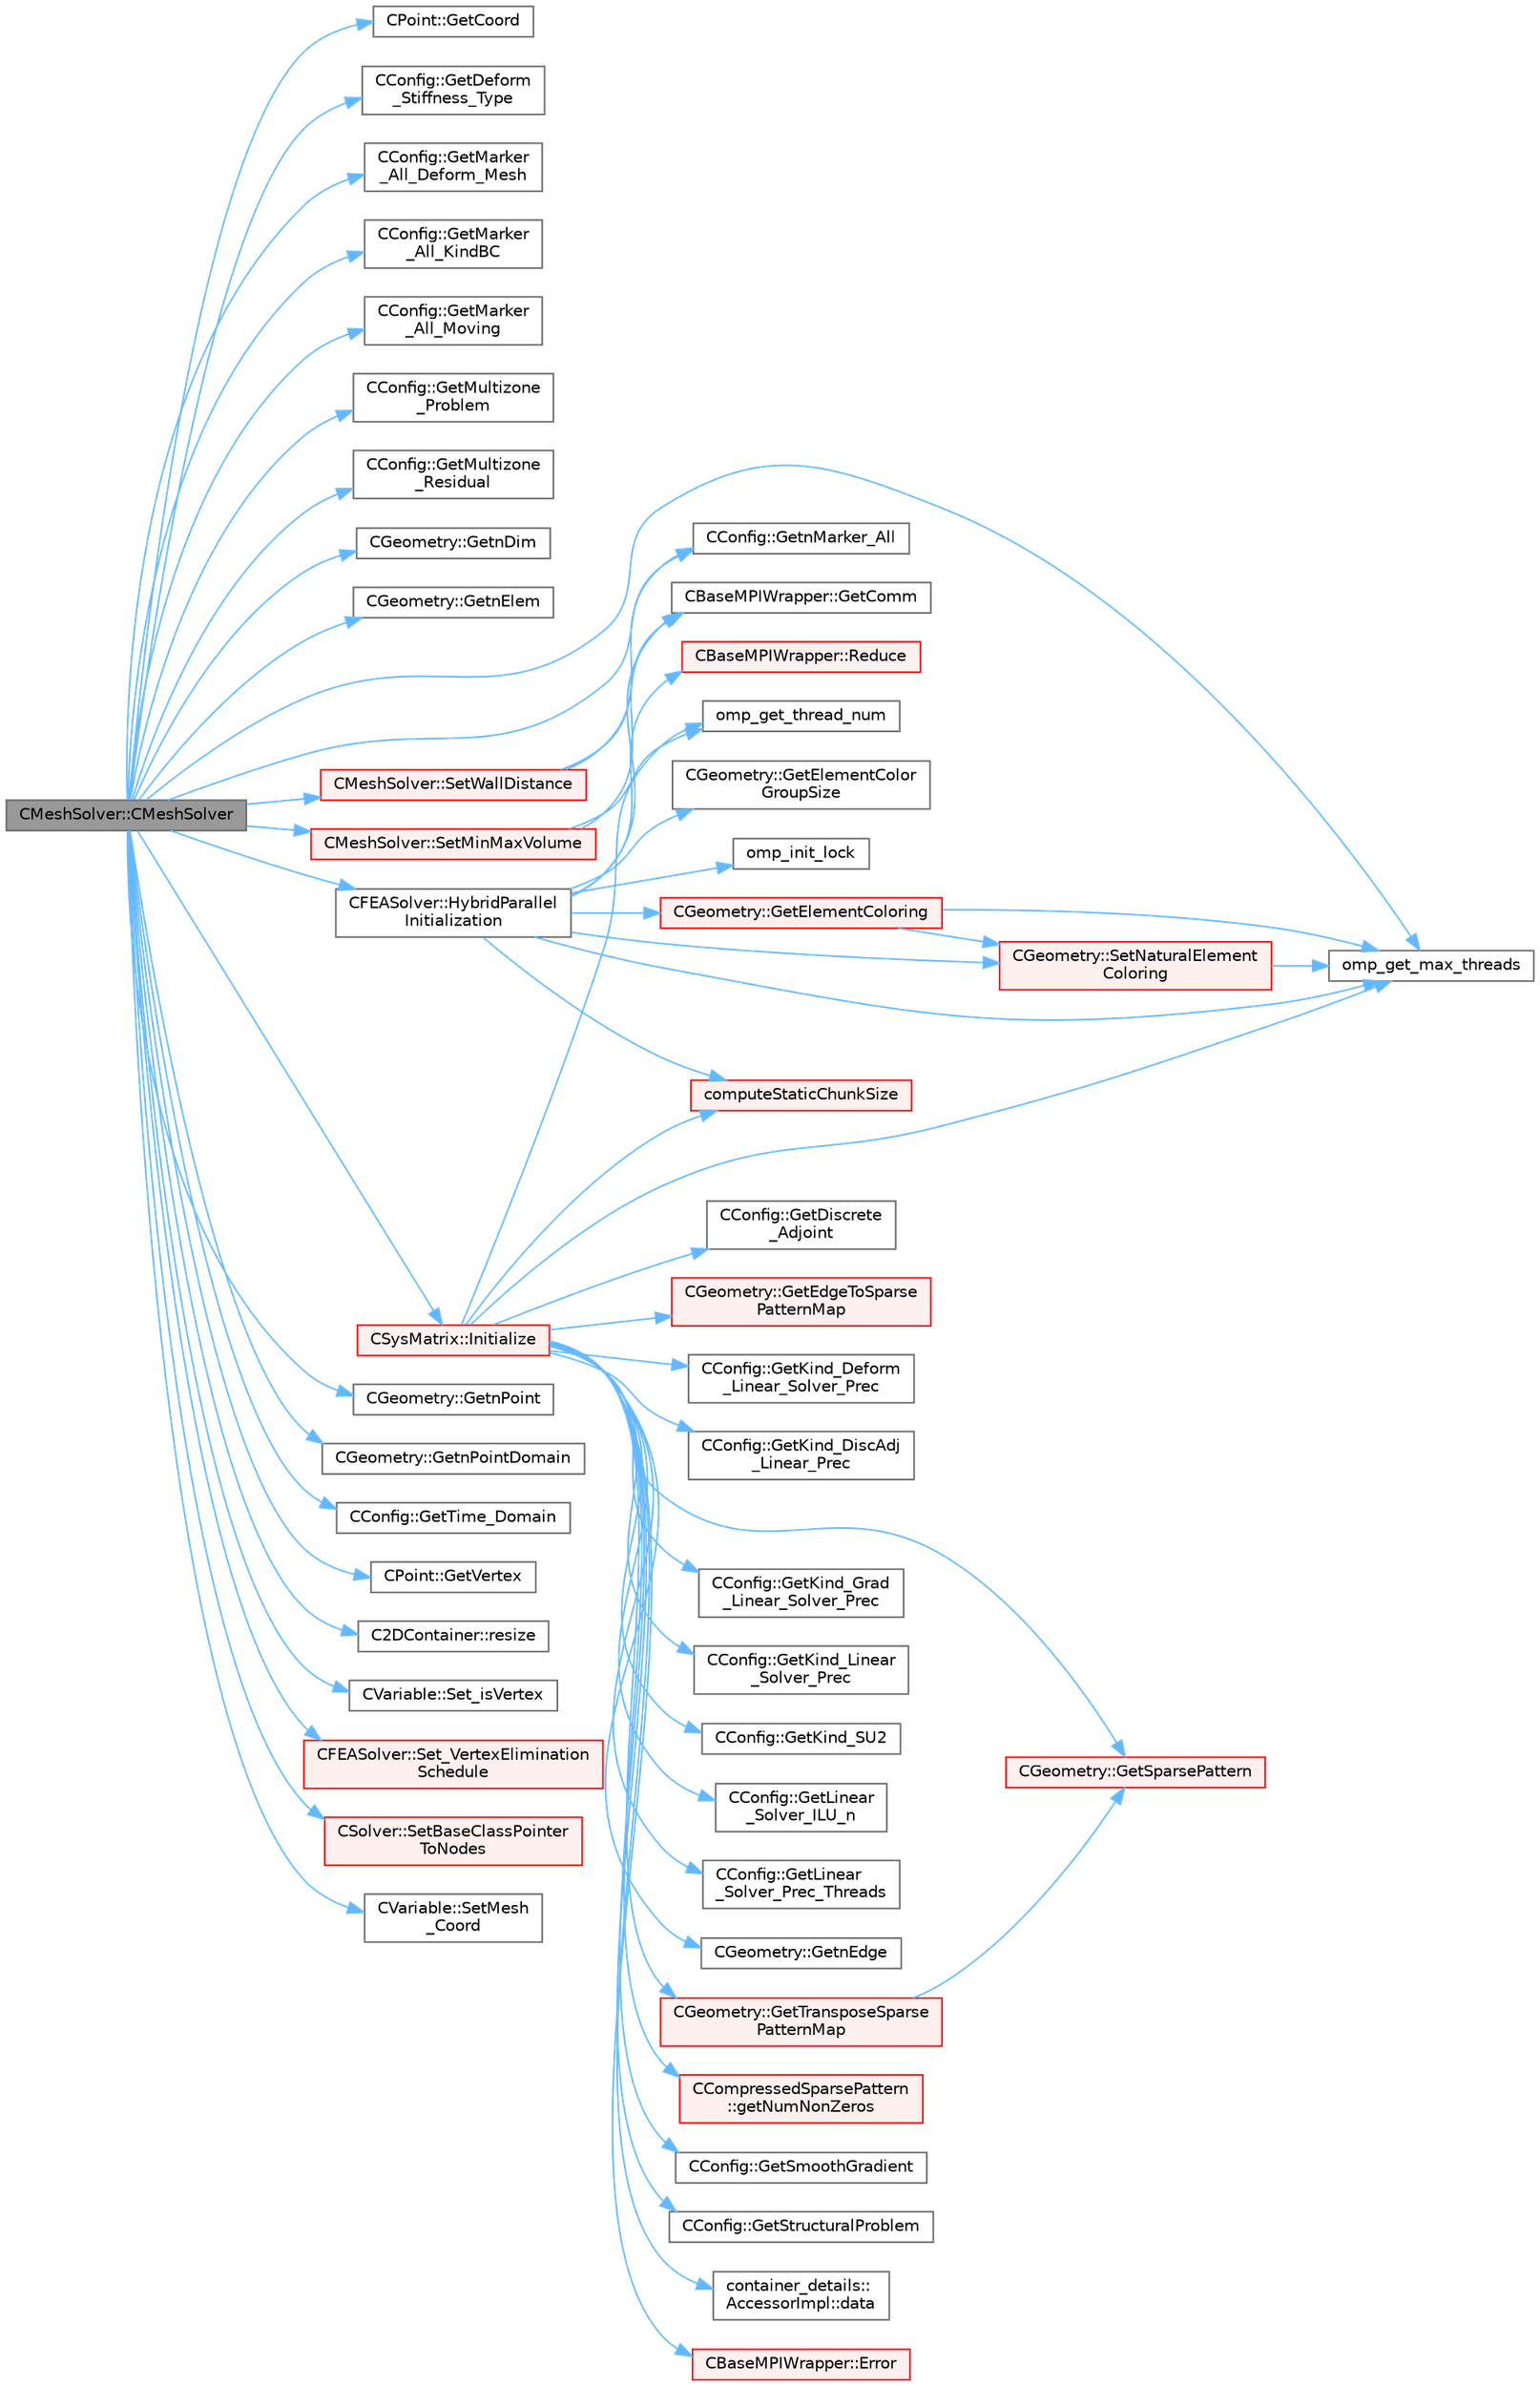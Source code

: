 digraph "CMeshSolver::CMeshSolver"
{
 // LATEX_PDF_SIZE
  bgcolor="transparent";
  edge [fontname=Helvetica,fontsize=10,labelfontname=Helvetica,labelfontsize=10];
  node [fontname=Helvetica,fontsize=10,shape=box,height=0.2,width=0.4];
  rankdir="LR";
  Node1 [id="Node000001",label="CMeshSolver::CMeshSolver",height=0.2,width=0.4,color="gray40", fillcolor="grey60", style="filled", fontcolor="black",tooltip="Constructor of the class."];
  Node1 -> Node2 [id="edge1_Node000001_Node000002",color="steelblue1",style="solid",tooltip=" "];
  Node2 [id="Node000002",label="CPoint::GetCoord",height=0.2,width=0.4,color="grey40", fillcolor="white", style="filled",URL="$classCPoint.html#ab16c29dd03911529cd73bf467c313179",tooltip="Get the coordinates dor the control volume."];
  Node1 -> Node3 [id="edge2_Node000001_Node000003",color="steelblue1",style="solid",tooltip=" "];
  Node3 [id="Node000003",label="CConfig::GetDeform\l_Stiffness_Type",height=0.2,width=0.4,color="grey40", fillcolor="white", style="filled",URL="$classCConfig.html#ab62038a9661de64bfe3cf8c19eeb773a",tooltip="Get the type of stiffness to impose for FEA mesh deformation."];
  Node1 -> Node4 [id="edge3_Node000001_Node000004",color="steelblue1",style="solid",tooltip=" "];
  Node4 [id="Node000004",label="CConfig::GetMarker\l_All_Deform_Mesh",height=0.2,width=0.4,color="grey40", fillcolor="white", style="filled",URL="$classCConfig.html#af2b7f4beda04f2a41c9b922987a5df26",tooltip="Get whether marker val_marker is a DEFORM_MESH marker."];
  Node1 -> Node5 [id="edge4_Node000001_Node000005",color="steelblue1",style="solid",tooltip=" "];
  Node5 [id="Node000005",label="CConfig::GetMarker\l_All_KindBC",height=0.2,width=0.4,color="grey40", fillcolor="white", style="filled",URL="$classCConfig.html#ae003cd8f406eaaa91849a774c9a20730",tooltip="Get the kind of boundary for each marker."];
  Node1 -> Node6 [id="edge5_Node000001_Node000006",color="steelblue1",style="solid",tooltip=" "];
  Node6 [id="Node000006",label="CConfig::GetMarker\l_All_Moving",height=0.2,width=0.4,color="grey40", fillcolor="white", style="filled",URL="$classCConfig.html#aa92e30407f9aaad234c7a557019cd3c5",tooltip="Get the motion information for a marker val_marker."];
  Node1 -> Node7 [id="edge6_Node000001_Node000007",color="steelblue1",style="solid",tooltip=" "];
  Node7 [id="Node000007",label="CConfig::GetMultizone\l_Problem",height=0.2,width=0.4,color="grey40", fillcolor="white", style="filled",URL="$classCConfig.html#abafdda03255a7f71a9701ded02f6d231",tooltip="Get whether the simulation we are running is a multizone simulation."];
  Node1 -> Node8 [id="edge7_Node000001_Node000008",color="steelblue1",style="solid",tooltip=" "];
  Node8 [id="Node000008",label="CConfig::GetMultizone\l_Residual",height=0.2,width=0.4,color="grey40", fillcolor="white", style="filled",URL="$classCConfig.html#a146929508ca21f46fd0adcbc578b17f7",tooltip="Check if the mesh read supports multiple zones."];
  Node1 -> Node9 [id="edge8_Node000001_Node000009",color="steelblue1",style="solid",tooltip=" "];
  Node9 [id="Node000009",label="CGeometry::GetnDim",height=0.2,width=0.4,color="grey40", fillcolor="white", style="filled",URL="$classCGeometry.html#ace7f7fe876f629f5bd5f92d4805a1a4b",tooltip="Get number of coordinates."];
  Node1 -> Node10 [id="edge9_Node000001_Node000010",color="steelblue1",style="solid",tooltip=" "];
  Node10 [id="Node000010",label="CGeometry::GetnElem",height=0.2,width=0.4,color="grey40", fillcolor="white", style="filled",URL="$classCGeometry.html#a3cac58e3b4dd3f8350bd308acb7e3bc1",tooltip="Get number of elements."];
  Node1 -> Node11 [id="edge10_Node000001_Node000011",color="steelblue1",style="solid",tooltip=" "];
  Node11 [id="Node000011",label="CConfig::GetnMarker_All",height=0.2,width=0.4,color="grey40", fillcolor="white", style="filled",URL="$classCConfig.html#a459dee039e618d21a5d78db61c221240",tooltip="Get the total number of boundary markers of the local process including send/receive domains."];
  Node1 -> Node12 [id="edge11_Node000001_Node000012",color="steelblue1",style="solid",tooltip=" "];
  Node12 [id="Node000012",label="CGeometry::GetnPoint",height=0.2,width=0.4,color="grey40", fillcolor="white", style="filled",URL="$classCGeometry.html#a275fb07cd99ab79d7a04b4862280169d",tooltip="Get number of points."];
  Node1 -> Node13 [id="edge12_Node000001_Node000013",color="steelblue1",style="solid",tooltip=" "];
  Node13 [id="Node000013",label="CGeometry::GetnPointDomain",height=0.2,width=0.4,color="grey40", fillcolor="white", style="filled",URL="$classCGeometry.html#ac84179060bbac1fe5e856ea3da850b6e",tooltip="Get number of real points (that belong to the domain)."];
  Node1 -> Node14 [id="edge13_Node000001_Node000014",color="steelblue1",style="solid",tooltip=" "];
  Node14 [id="Node000014",label="CConfig::GetTime_Domain",height=0.2,width=0.4,color="grey40", fillcolor="white", style="filled",URL="$classCConfig.html#a85d2e3cf43b77c63642c40c235b853f3",tooltip="Check if the multizone problem is solved for time domain."];
  Node1 -> Node15 [id="edge14_Node000001_Node000015",color="steelblue1",style="solid",tooltip=" "];
  Node15 [id="Node000015",label="CPoint::GetVertex",height=0.2,width=0.4,color="grey40", fillcolor="white", style="filled",URL="$classCPoint.html#aa23a2b42b38e6d611038eeafdb7051d0",tooltip="Get the vertex that compose the control volume for a marker."];
  Node1 -> Node16 [id="edge15_Node000001_Node000016",color="steelblue1",style="solid",tooltip=" "];
  Node16 [id="Node000016",label="CFEASolver::HybridParallel\lInitialization",height=0.2,width=0.4,color="grey40", fillcolor="white", style="filled",URL="$classCFEASolver.html#abcef9eb21dd43cbf8598bdfea0f9fef8",tooltip="Actions required to initialize the supporting variables for hybrid parallel execution."];
  Node16 -> Node17 [id="edge16_Node000016_Node000017",color="steelblue1",style="solid",tooltip=" "];
  Node17 [id="Node000017",label="computeStaticChunkSize",height=0.2,width=0.4,color="red", fillcolor="#FFF0F0", style="filled",URL="$omp__structure_8hpp.html#a6a308c63005823370a2ffd6a82f3868f",tooltip="Compute a chunk size based on totalWork and number of threads such that all threads get the same numb..."];
  Node16 -> Node19 [id="edge17_Node000016_Node000019",color="steelblue1",style="solid",tooltip=" "];
  Node19 [id="Node000019",label="CBaseMPIWrapper::GetComm",height=0.2,width=0.4,color="grey40", fillcolor="white", style="filled",URL="$classCBaseMPIWrapper.html#a8154391fc3522954802889d81d4ef5da",tooltip=" "];
  Node16 -> Node20 [id="edge18_Node000016_Node000020",color="steelblue1",style="solid",tooltip=" "];
  Node20 [id="Node000020",label="CGeometry::GetElementColor\lGroupSize",height=0.2,width=0.4,color="grey40", fillcolor="white", style="filled",URL="$classCGeometry.html#a90214a4a5c07eb87f9b7175549b8615f",tooltip="Get the group size used in element coloring."];
  Node16 -> Node21 [id="edge19_Node000016_Node000021",color="steelblue1",style="solid",tooltip=" "];
  Node21 [id="Node000021",label="CGeometry::GetElementColoring",height=0.2,width=0.4,color="red", fillcolor="#FFF0F0", style="filled",URL="$classCGeometry.html#a0958106e0ba545db5ff7fdcf7a8583ba",tooltip="Get the element coloring."];
  Node21 -> Node29 [id="edge20_Node000021_Node000029",color="steelblue1",style="solid",tooltip=" "];
  Node29 [id="Node000029",label="omp_get_max_threads",height=0.2,width=0.4,color="grey40", fillcolor="white", style="filled",URL="$omp__structure_8hpp.html#a2f7befecc7b1a4eaade8d81fa6524225",tooltip="Maximum number of threads available."];
  Node21 -> Node30 [id="edge21_Node000021_Node000030",color="steelblue1",style="solid",tooltip=" "];
  Node30 [id="Node000030",label="CGeometry::SetNaturalElement\lColoring",height=0.2,width=0.4,color="red", fillcolor="#FFF0F0", style="filled",URL="$classCGeometry.html#a150d5535645653c34a0da93e7b959090",tooltip="Force the natural (sequential) element coloring."];
  Node30 -> Node29 [id="edge22_Node000030_Node000029",color="steelblue1",style="solid",tooltip=" "];
  Node16 -> Node29 [id="edge23_Node000016_Node000029",color="steelblue1",style="solid",tooltip=" "];
  Node16 -> Node31 [id="edge24_Node000016_Node000031",color="steelblue1",style="solid",tooltip=" "];
  Node31 [id="Node000031",label="omp_init_lock",height=0.2,width=0.4,color="grey40", fillcolor="white", style="filled",URL="$omp__structure_8hpp.html#a3813cb266202aaf2950db02d93a2b00b",tooltip=" "];
  Node16 -> Node32 [id="edge25_Node000016_Node000032",color="steelblue1",style="solid",tooltip=" "];
  Node32 [id="Node000032",label="CBaseMPIWrapper::Reduce",height=0.2,width=0.4,color="red", fillcolor="#FFF0F0", style="filled",URL="$classCBaseMPIWrapper.html#adfe0cc3203ae26745e12fb885af0629b",tooltip=" "];
  Node16 -> Node30 [id="edge26_Node000016_Node000030",color="steelblue1",style="solid",tooltip=" "];
  Node1 -> Node36 [id="edge27_Node000001_Node000036",color="steelblue1",style="solid",tooltip=" "];
  Node36 [id="Node000036",label="CSysMatrix::Initialize",height=0.2,width=0.4,color="red", fillcolor="#FFF0F0", style="filled",URL="$classCSysMatrix.html#ae17220ac30c2abcc7fdd3c5dc8f04571",tooltip="Initializes the sparse matrix."];
  Node36 -> Node17 [id="edge28_Node000036_Node000017",color="steelblue1",style="solid",tooltip=" "];
  Node36 -> Node25 [id="edge29_Node000036_Node000025",color="steelblue1",style="solid",tooltip=" "];
  Node25 [id="Node000025",label="container_details::\lAccessorImpl::data",height=0.2,width=0.4,color="grey40", fillcolor="white", style="filled",URL="$classcontainer__details_1_1AccessorImpl.html#a25b798e6041a085aa19399d0047b6a91",tooltip=" "];
  Node36 -> Node34 [id="edge30_Node000036_Node000034",color="steelblue1",style="solid",tooltip=" "];
  Node34 [id="Node000034",label="CBaseMPIWrapper::Error",height=0.2,width=0.4,color="red", fillcolor="#FFF0F0", style="filled",URL="$classCBaseMPIWrapper.html#a04457c47629bda56704e6a8804833eeb",tooltip=" "];
  Node36 -> Node37 [id="edge31_Node000036_Node000037",color="steelblue1",style="solid",tooltip=" "];
  Node37 [id="Node000037",label="CConfig::GetDiscrete\l_Adjoint",height=0.2,width=0.4,color="grey40", fillcolor="white", style="filled",URL="$classCConfig.html#ab3928c4e6debcf50dcd0d38985f6980c",tooltip="Get the indicator whether we are solving an discrete adjoint problem."];
  Node36 -> Node38 [id="edge32_Node000036_Node000038",color="steelblue1",style="solid",tooltip=" "];
  Node38 [id="Node000038",label="CGeometry::GetEdgeToSparse\lPatternMap",height=0.2,width=0.4,color="red", fillcolor="#FFF0F0", style="filled",URL="$classCGeometry.html#a23b0c8683a48437d049bdfd8ca05a216",tooltip="Get the edge to sparse pattern map."];
  Node36 -> Node45 [id="edge33_Node000036_Node000045",color="steelblue1",style="solid",tooltip=" "];
  Node45 [id="Node000045",label="CConfig::GetKind_Deform\l_Linear_Solver_Prec",height=0.2,width=0.4,color="grey40", fillcolor="white", style="filled",URL="$classCConfig.html#a8b36810235437e0319ccab9d7e0e5db0",tooltip="Get the kind of preconditioner for the implicit solver."];
  Node36 -> Node46 [id="edge34_Node000036_Node000046",color="steelblue1",style="solid",tooltip=" "];
  Node46 [id="Node000046",label="CConfig::GetKind_DiscAdj\l_Linear_Prec",height=0.2,width=0.4,color="grey40", fillcolor="white", style="filled",URL="$classCConfig.html#a968a1fa9afc1e0df8bd1b5c9f6359ea8",tooltip="Get the kind of preconditioner for the implicit solver."];
  Node36 -> Node47 [id="edge35_Node000036_Node000047",color="steelblue1",style="solid",tooltip=" "];
  Node47 [id="Node000047",label="CConfig::GetKind_Grad\l_Linear_Solver_Prec",height=0.2,width=0.4,color="grey40", fillcolor="white", style="filled",URL="$classCConfig.html#aaca6df27a6a89d5795c1ea514f67dfe8",tooltip="Get the kind of preconditioner for the gradient smoothing."];
  Node36 -> Node48 [id="edge36_Node000036_Node000048",color="steelblue1",style="solid",tooltip=" "];
  Node48 [id="Node000048",label="CConfig::GetKind_Linear\l_Solver_Prec",height=0.2,width=0.4,color="grey40", fillcolor="white", style="filled",URL="$classCConfig.html#aa3e3027bc3231172777ee296694d5e63",tooltip="Get the kind of preconditioner for the implicit solver."];
  Node36 -> Node49 [id="edge37_Node000036_Node000049",color="steelblue1",style="solid",tooltip=" "];
  Node49 [id="Node000049",label="CConfig::GetKind_SU2",height=0.2,width=0.4,color="grey40", fillcolor="white", style="filled",URL="$classCConfig.html#a8a176b0a0c34db4d6dcc9e55e240e37b",tooltip="Get the kind of SU2 software component."];
  Node36 -> Node50 [id="edge38_Node000036_Node000050",color="steelblue1",style="solid",tooltip=" "];
  Node50 [id="Node000050",label="CConfig::GetLinear\l_Solver_ILU_n",height=0.2,width=0.4,color="grey40", fillcolor="white", style="filled",URL="$classCConfig.html#a5bfe7f8f9c3ab60aa2f7b33027dc8690",tooltip="Get the ILU fill-in level for the linear solver."];
  Node36 -> Node51 [id="edge39_Node000036_Node000051",color="steelblue1",style="solid",tooltip=" "];
  Node51 [id="Node000051",label="CConfig::GetLinear\l_Solver_Prec_Threads",height=0.2,width=0.4,color="grey40", fillcolor="white", style="filled",URL="$classCConfig.html#aa5becd94866dc4463a2600bac129ce7a",tooltip="Get the number of threads per rank to use for ILU and LU_SGS preconditioners."];
  Node36 -> Node52 [id="edge40_Node000036_Node000052",color="steelblue1",style="solid",tooltip=" "];
  Node52 [id="Node000052",label="CGeometry::GetnEdge",height=0.2,width=0.4,color="grey40", fillcolor="white", style="filled",URL="$classCGeometry.html#aba89cceede61b33426b2783385431f5b",tooltip="Get number of edges."];
  Node36 -> Node53 [id="edge41_Node000036_Node000053",color="steelblue1",style="solid",tooltip=" "];
  Node53 [id="Node000053",label="CCompressedSparsePattern\l::getNumNonZeros",height=0.2,width=0.4,color="red", fillcolor="#FFF0F0", style="filled",URL="$classCCompressedSparsePattern.html#abbca9e2c2e9f3d3f568772f9edf0c0aa",tooltip=" "];
  Node36 -> Node54 [id="edge42_Node000036_Node000054",color="steelblue1",style="solid",tooltip=" "];
  Node54 [id="Node000054",label="CConfig::GetSmoothGradient",height=0.2,width=0.4,color="grey40", fillcolor="white", style="filled",URL="$classCConfig.html#ab95541bd4f7a07fa46e26ea0638a656e",tooltip="Check if the gradient smoothing is active."];
  Node36 -> Node55 [id="edge43_Node000036_Node000055",color="steelblue1",style="solid",tooltip=" "];
  Node55 [id="Node000055",label="CGeometry::GetSparsePattern",height=0.2,width=0.4,color="red", fillcolor="#FFF0F0", style="filled",URL="$classCGeometry.html#ae9384368c5032d69b68a389fef8ded4b",tooltip="Get the sparse pattern of \"type\" with given level of fill."];
  Node36 -> Node59 [id="edge44_Node000036_Node000059",color="steelblue1",style="solid",tooltip=" "];
  Node59 [id="Node000059",label="CConfig::GetStructuralProblem",height=0.2,width=0.4,color="grey40", fillcolor="white", style="filled",URL="$classCConfig.html#aa89d8d244474c95cd3137adcbfafb1da",tooltip="Return true if a structural solver is in use."];
  Node36 -> Node60 [id="edge45_Node000036_Node000060",color="steelblue1",style="solid",tooltip=" "];
  Node60 [id="Node000060",label="CGeometry::GetTransposeSparse\lPatternMap",height=0.2,width=0.4,color="red", fillcolor="#FFF0F0", style="filled",URL="$classCGeometry.html#a93838f0e718dd1c69b1a39e30083ad88",tooltip="Get the transpose of the (main, i.e 0 fill) sparse pattern (e.g. CSR becomes CSC)."];
  Node60 -> Node55 [id="edge46_Node000060_Node000055",color="steelblue1",style="solid",tooltip=" "];
  Node36 -> Node29 [id="edge47_Node000036_Node000029",color="steelblue1",style="solid",tooltip=" "];
  Node36 -> Node62 [id="edge48_Node000036_Node000062",color="steelblue1",style="solid",tooltip=" "];
  Node62 [id="Node000062",label="omp_get_thread_num",height=0.2,width=0.4,color="grey40", fillcolor="white", style="filled",URL="$omp__structure_8hpp.html#aad63dd7e34961dbbd2e8774e7f6bc2d0",tooltip="Index of current thread, akin to MPI rank."];
  Node1 -> Node29 [id="edge49_Node000001_Node000029",color="steelblue1",style="solid",tooltip=" "];
  Node1 -> Node58 [id="edge50_Node000001_Node000058",color="steelblue1",style="solid",tooltip=" "];
  Node58 [id="Node000058",label="C2DContainer::resize",height=0.2,width=0.4,color="grey40", fillcolor="white", style="filled",URL="$classC2DContainer.html#a39929b060c72565b4ab19c3a391bb8e6",tooltip="Request a change of size."];
  Node1 -> Node64 [id="edge51_Node000001_Node000064",color="steelblue1",style="solid",tooltip=" "];
  Node64 [id="Node000064",label="CVariable::Set_isVertex",height=0.2,width=0.4,color="grey40", fillcolor="white", style="filled",URL="$classCVariable.html#a21e8d2e42c9a6d885066ee9dad5bd11d",tooltip="A virtual member."];
  Node1 -> Node65 [id="edge52_Node000001_Node000065",color="steelblue1",style="solid",tooltip=" "];
  Node65 [id="Node000065",label="CFEASolver::Set_VertexElimination\lSchedule",height=0.2,width=0.4,color="red", fillcolor="#FFF0F0", style="filled",URL="$classCFEASolver.html#aa4832285a942f3b7f1fe21bbbfa53090",tooltip="Mitigation for an issue with Dirichlet boundary conditions and MPI, some ranks do not get enough of t..."];
  Node1 -> Node71 [id="edge53_Node000001_Node000071",color="steelblue1",style="solid",tooltip=" "];
  Node71 [id="Node000071",label="CSolver::SetBaseClassPointer\lToNodes",height=0.2,width=0.4,color="red", fillcolor="#FFF0F0", style="filled",URL="$classCSolver.html#ad982896202dae6e41bfd3568f597cf46",tooltip="Call this method to set \"base_nodes\" after the \"nodes\" variable of the derived solver is instantiated..."];
  Node1 -> Node73 [id="edge54_Node000001_Node000073",color="steelblue1",style="solid",tooltip=" "];
  Node73 [id="Node000073",label="CVariable::SetMesh\l_Coord",height=0.2,width=0.4,color="grey40", fillcolor="white", style="filled",URL="$classCVariable.html#a35c5432a3dc93bb819600976fe1b1339",tooltip="A virtual member. Set the value of the undeformed coordinates."];
  Node1 -> Node74 [id="edge55_Node000001_Node000074",color="steelblue1",style="solid",tooltip=" "];
  Node74 [id="Node000074",label="CMeshSolver::SetMinMaxVolume",height=0.2,width=0.4,color="red", fillcolor="#FFF0F0", style="filled",URL="$classCMeshSolver.html#adf042699d3abf46135568ef991b7dd44",tooltip="Compute the min and max volume of the elements in the domain."];
  Node74 -> Node19 [id="edge56_Node000074_Node000019",color="steelblue1",style="solid",tooltip=" "];
  Node74 -> Node62 [id="edge57_Node000074_Node000062",color="steelblue1",style="solid",tooltip=" "];
  Node1 -> Node86 [id="edge58_Node000001_Node000086",color="steelblue1",style="solid",tooltip=" "];
  Node86 [id="Node000086",label="CMeshSolver::SetWallDistance",height=0.2,width=0.4,color="red", fillcolor="#FFF0F0", style="filled",URL="$classCMeshSolver.html#a36e40967d3d79bd46eb90d85aefc3364",tooltip="Compute the min and max volume of the elements in the domain."];
  Node86 -> Node19 [id="edge59_Node000086_Node000019",color="steelblue1",style="solid",tooltip=" "];
  Node86 -> Node11 [id="edge60_Node000086_Node000011",color="steelblue1",style="solid",tooltip=" "];
}
